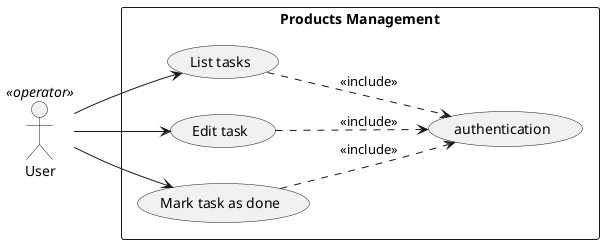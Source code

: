 @startuml
left to right direction

User    <<operator>> as user

rectangle "Products Management" {
  (List tasks) as listTasks
  (Edit task) as editTask
  (Mark task as done) as markDone
  (authentication) as auth
}

user --> listTasks
user --> editTask
user --> markDone

listTasks ..> auth : <<include>>
editTask ..> auth : <<include>>
markDone ..> auth : <<include>>

@enduml

